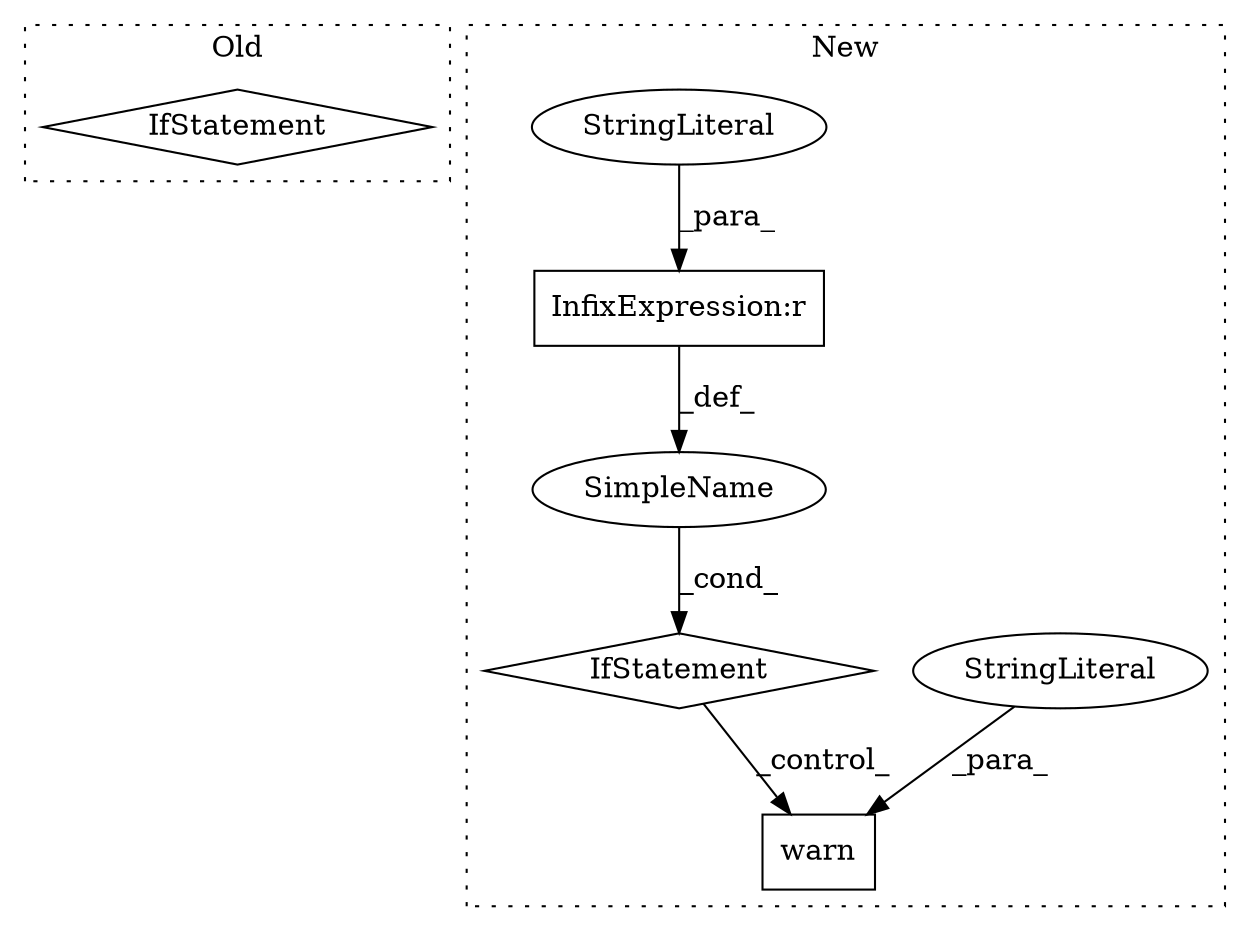 digraph G {
subgraph cluster0 {
1 [label="IfStatement" a="25" s="826,864" l="4,2" shape="diamond"];
label = "Old";
style="dotted";
}
subgraph cluster1 {
2 [label="warn" a="32" s="2861,3084" l="5,1" shape="box"];
3 [label="IfStatement" a="25" s="2686,2731" l="4,2" shape="diamond"];
4 [label="SimpleName" a="42" s="" l="" shape="ellipse"];
5 [label="InfixExpression:r" a="27" s="2722" l="4" shape="box"];
6 [label="StringLiteral" a="45" s="2866" l="218" shape="ellipse"];
7 [label="StringLiteral" a="45" s="2726" l="5" shape="ellipse"];
label = "New";
style="dotted";
}
3 -> 2 [label="_control_"];
4 -> 3 [label="_cond_"];
5 -> 4 [label="_def_"];
6 -> 2 [label="_para_"];
7 -> 5 [label="_para_"];
}